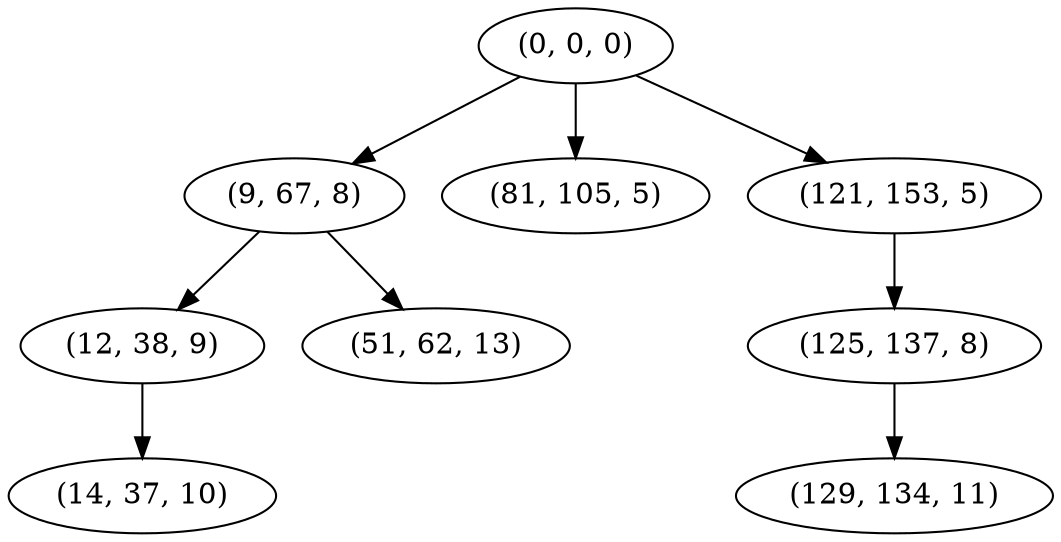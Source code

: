 digraph tree {
    "(0, 0, 0)";
    "(9, 67, 8)";
    "(12, 38, 9)";
    "(14, 37, 10)";
    "(51, 62, 13)";
    "(81, 105, 5)";
    "(121, 153, 5)";
    "(125, 137, 8)";
    "(129, 134, 11)";
    "(0, 0, 0)" -> "(9, 67, 8)";
    "(0, 0, 0)" -> "(81, 105, 5)";
    "(0, 0, 0)" -> "(121, 153, 5)";
    "(9, 67, 8)" -> "(12, 38, 9)";
    "(9, 67, 8)" -> "(51, 62, 13)";
    "(12, 38, 9)" -> "(14, 37, 10)";
    "(121, 153, 5)" -> "(125, 137, 8)";
    "(125, 137, 8)" -> "(129, 134, 11)";
}
